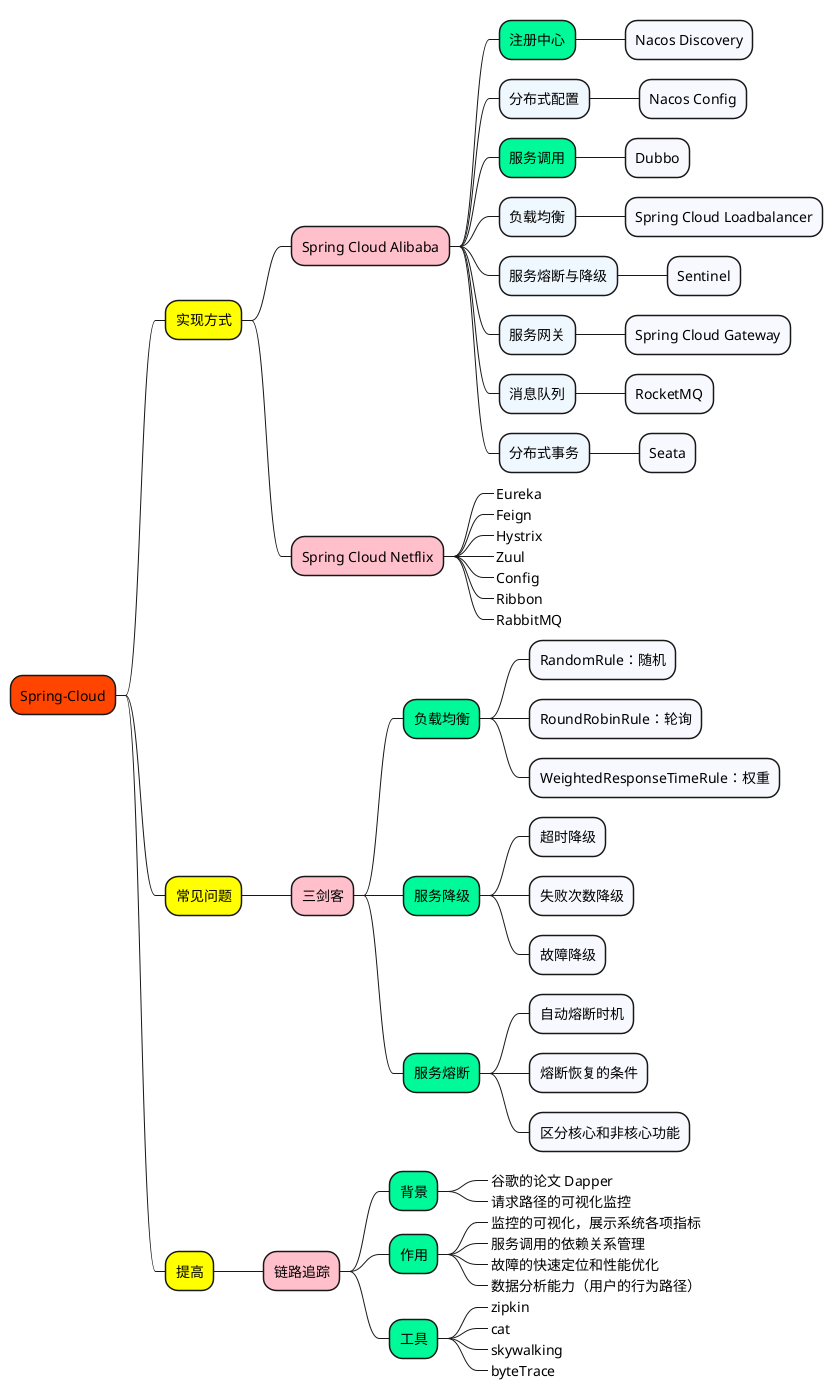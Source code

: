 @startmindmap

+[#OrangeRed] Spring-Cloud

++[#yellow] 实现方式

+++[#Pink] Spring Cloud Alibaba
++++[#MediumSpringGreen] 注册中心
+++++[#GhostWhite] Nacos Discovery
++++[#AliceBlue] 分布式配置
+++++[#GhostWhite] Nacos Config
++++[#MediumSpringGreen] 服务调用
+++++[#GhostWhite] Dubbo
++++[#AliceBlue] 负载均衡
+++++[#GhostWhite] Spring Cloud Loadbalancer
++++[#AliceBlue] 服务熔断与降级
+++++[#GhostWhite] Sentinel
++++[#AliceBlue] 服务网关
+++++[#GhostWhite] Spring Cloud Gateway
++++[#AliceBlue] 消息队列
+++++[#GhostWhite] RocketMQ
++++[#AliceBlue] 分布式事务
+++++[#GhostWhite] Seata


+++[#Pink] Spring Cloud Netflix
++++[#AliceBlue]_ Eureka
++++[#AliceBlue]_ Feign
++++[#AliceBlue]_ Hystrix
++++[#AliceBlue]_ Zuul
++++[#AliceBlue]_ Config
++++[#AliceBlue]_ Ribbon
++++[#AliceBlue]_ RabbitMQ


++[#yellow] 常见问题

+++[#Pink] 三剑客

++++[#MediumSpringGreen] 负载均衡
+++++[#GhostWhite] RandomRule：随机
+++++[#GhostWhite] RoundRobinRule：轮询
+++++[#GhostWhite] WeightedResponseTimeRule：权重

++++[#MediumSpringGreen] 服务降级
+++++[#GhostWhite] 超时降级
+++++[#GhostWhite] 失败次数降级
+++++[#GhostWhite] 故障降级

++++[#MediumSpringGreen] 服务熔断
+++++[#GhostWhite] 自动熔断时机
+++++[#GhostWhite] 熔断恢复的条件
+++++[#GhostWhite] 区分核心和非核心功能


++[#yellow] 提高

+++[#Pink] 链路追踪

++++[#MediumSpringGreen] 背景
+++++[#GhostWhite]_ 谷歌的论文 Dapper
+++++[#GhostWhite]_ 请求路径的可视化监控

++++[#MediumSpringGreen] 作用
+++++[#GhostWhite]_ 监控的可视化，展示系统各项指标
+++++[#GhostWhite]_ 服务调用的依赖关系管理
+++++[#GhostWhite]_ 故障的快速定位和性能优化
+++++[#GhostWhite]_ 数据分析能力（用户的行为路径）

++++[#MediumSpringGreen] 工具
+++++[#GhostWhite]_ zipkin
+++++[#GhostWhite]_ cat
+++++[#GhostWhite]_ skywalking
+++++[#GhostWhite]_ byteTrace




@endmindmap